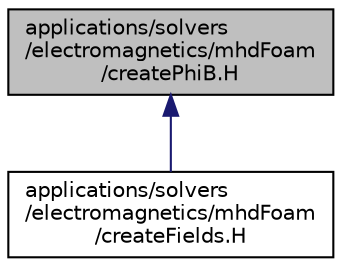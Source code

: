 digraph "applications/solvers/electromagnetics/mhdFoam/createPhiB.H"
{
  bgcolor="transparent";
  edge [fontname="Helvetica",fontsize="10",labelfontname="Helvetica",labelfontsize="10"];
  node [fontname="Helvetica",fontsize="10",shape=record];
  Node1 [label="applications/solvers\l/electromagnetics/mhdFoam\l/createPhiB.H",height=0.2,width=0.4,color="black", fillcolor="grey75", style="filled", fontcolor="black"];
  Node1 -> Node2 [dir="back",color="midnightblue",fontsize="10",style="solid",fontname="Helvetica"];
  Node2 [label="applications/solvers\l/electromagnetics/mhdFoam\l/createFields.H",height=0.2,width=0.4,color="black",URL="$a04456.html"];
}
